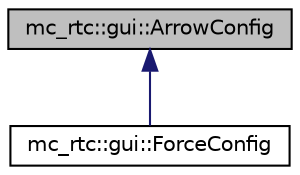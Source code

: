 digraph "mc_rtc::gui::ArrowConfig"
{
 // INTERACTIVE_SVG=YES
 // LATEX_PDF_SIZE
  edge [fontname="Helvetica",fontsize="10",labelfontname="Helvetica",labelfontsize="10"];
  node [fontname="Helvetica",fontsize="10",shape=record];
  Node1 [label="mc_rtc::gui::ArrowConfig",height=0.2,width=0.4,color="black", fillcolor="grey75", style="filled", fontcolor="black",tooltip=" "];
  Node1 -> Node2 [dir="back",color="midnightblue",fontsize="10",style="solid",fontname="Helvetica"];
  Node2 [label="mc_rtc::gui::ForceConfig",height=0.2,width=0.4,color="black", fillcolor="white", style="filled",URL="$structmc__rtc_1_1gui_1_1ForceConfig.html",tooltip=" "];
}
